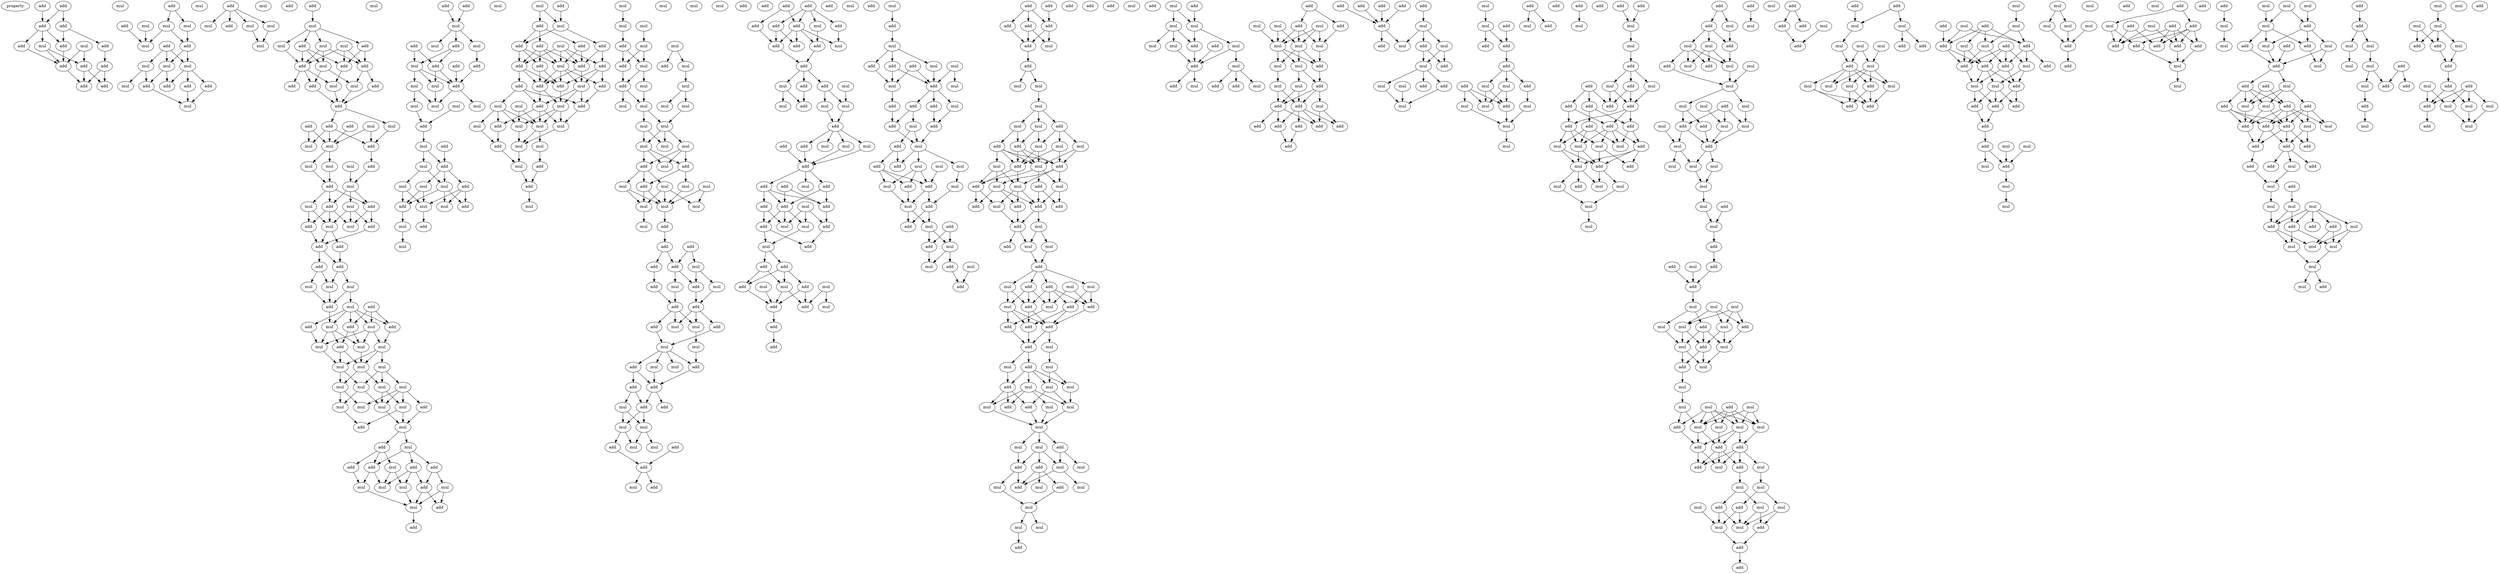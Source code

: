 digraph {
    node [fontcolor=black]
    property [mul=2,lf=2.0]
    0 [ label = add ];
    1 [ label = mul ];
    2 [ label = add ];
    3 [ label = add ];
    4 [ label = add ];
    5 [ label = add ];
    6 [ label = mul ];
    7 [ label = add ];
    8 [ label = add ];
    9 [ label = mul ];
    10 [ label = add ];
    11 [ label = add ];
    12 [ label = add ];
    13 [ label = add ];
    14 [ label = add ];
    15 [ label = add ];
    16 [ label = mul ];
    17 [ label = mul ];
    18 [ label = mul ];
    19 [ label = add ];
    20 [ label = mul ];
    21 [ label = mul ];
    22 [ label = add ];
    23 [ label = add ];
    24 [ label = mul ];
    25 [ label = mul ];
    26 [ label = mul ];
    27 [ label = mul ];
    28 [ label = add ];
    29 [ label = add ];
    30 [ label = add ];
    31 [ label = add ];
    32 [ label = mul ];
    33 [ label = add ];
    34 [ label = mul ];
    35 [ label = add ];
    36 [ label = mul ];
    37 [ label = mul ];
    38 [ label = mul ];
    39 [ label = mul ];
    40 [ label = add ];
    41 [ label = add ];
    42 [ label = mul ];
    43 [ label = add ];
    44 [ label = add ];
    45 [ label = mul ];
    46 [ label = mul ];
    47 [ label = mul ];
    48 [ label = mul ];
    49 [ label = add ];
    50 [ label = add ];
    51 [ label = add ];
    52 [ label = mul ];
    53 [ label = add ];
    54 [ label = mul ];
    55 [ label = add ];
    56 [ label = add ];
    57 [ label = add ];
    58 [ label = mul ];
    59 [ label = add ];
    60 [ label = add ];
    61 [ label = add ];
    62 [ label = mul ];
    63 [ label = mul ];
    64 [ label = mul ];
    65 [ label = add ];
    66 [ label = mul ];
    67 [ label = mul ];
    68 [ label = mul ];
    69 [ label = add ];
    70 [ label = add ];
    71 [ label = mul ];
    72 [ label = mul ];
    73 [ label = add ];
    74 [ label = add ];
    75 [ label = mul ];
    76 [ label = add ];
    77 [ label = add ];
    78 [ label = mul ];
    79 [ label = mul ];
    80 [ label = add ];
    81 [ label = add ];
    82 [ label = add ];
    83 [ label = add ];
    84 [ label = mul ];
    85 [ label = mul ];
    86 [ label = mul ];
    87 [ label = add ];
    88 [ label = mul ];
    89 [ label = add ];
    90 [ label = add ];
    91 [ label = add ];
    92 [ label = mul ];
    93 [ label = add ];
    94 [ label = mul ];
    95 [ label = mul ];
    96 [ label = mul ];
    97 [ label = mul ];
    98 [ label = add ];
    99 [ label = mul ];
    100 [ label = mul ];
    101 [ label = mul ];
    102 [ label = mul ];
    103 [ label = mul ];
    104 [ label = mul ];
    105 [ label = mul ];
    106 [ label = add ];
    107 [ label = mul ];
    108 [ label = mul ];
    109 [ label = mul ];
    110 [ label = mul ];
    111 [ label = mul ];
    112 [ label = add ];
    113 [ label = add ];
    114 [ label = mul ];
    115 [ label = add ];
    116 [ label = mul ];
    117 [ label = add ];
    118 [ label = add ];
    119 [ label = add ];
    120 [ label = mul ];
    121 [ label = add ];
    122 [ label = mul ];
    123 [ label = mul ];
    124 [ label = mul ];
    125 [ label = mul ];
    126 [ label = add ];
    127 [ label = mul ];
    128 [ label = add ];
    129 [ label = add ];
    130 [ label = add ];
    131 [ label = mul ];
    132 [ label = mul ];
    133 [ label = mul ];
    134 [ label = add ];
    135 [ label = mul ];
    136 [ label = add ];
    137 [ label = add ];
    138 [ label = add ];
    139 [ label = mul ];
    140 [ label = add ];
    141 [ label = add ];
    142 [ label = mul ];
    143 [ label = mul ];
    144 [ label = mul ];
    145 [ label = mul ];
    146 [ label = mul ];
    147 [ label = mul ];
    148 [ label = add ];
    149 [ label = mul ];
    150 [ label = add ];
    151 [ label = mul ];
    152 [ label = add ];
    153 [ label = mul ];
    154 [ label = mul ];
    155 [ label = mul ];
    156 [ label = add ];
    157 [ label = add ];
    158 [ label = mul ];
    159 [ label = add ];
    160 [ label = mul ];
    161 [ label = mul ];
    162 [ label = add ];
    163 [ label = mul ];
    164 [ label = mul ];
    165 [ label = add ];
    166 [ label = mul ];
    167 [ label = add ];
    168 [ label = add ];
    169 [ label = mul ];
    170 [ label = add ];
    171 [ label = add ];
    172 [ label = add ];
    173 [ label = add ];
    174 [ label = add ];
    175 [ label = add ];
    176 [ label = mul ];
    177 [ label = add ];
    178 [ label = mul ];
    179 [ label = add ];
    180 [ label = add ];
    181 [ label = add ];
    182 [ label = add ];
    183 [ label = mul ];
    184 [ label = add ];
    185 [ label = add ];
    186 [ label = mul ];
    187 [ label = mul ];
    188 [ label = mul ];
    189 [ label = mul ];
    190 [ label = mul ];
    191 [ label = mul ];
    192 [ label = add ];
    193 [ label = mul ];
    194 [ label = add ];
    195 [ label = mul ];
    196 [ label = add ];
    197 [ label = mul ];
    198 [ label = add ];
    199 [ label = mul ];
    200 [ label = mul ];
    201 [ label = mul ];
    202 [ label = mul ];
    203 [ label = add ];
    204 [ label = mul ];
    205 [ label = mul ];
    206 [ label = add ];
    207 [ label = mul ];
    208 [ label = mul ];
    209 [ label = add ];
    210 [ label = add ];
    211 [ label = mul ];
    212 [ label = mul ];
    213 [ label = mul ];
    214 [ label = mul ];
    215 [ label = mul ];
    216 [ label = mul ];
    217 [ label = mul ];
    218 [ label = mul ];
    219 [ label = mul ];
    220 [ label = mul ];
    221 [ label = mul ];
    222 [ label = add ];
    223 [ label = mul ];
    224 [ label = add ];
    225 [ label = mul ];
    226 [ label = add ];
    227 [ label = mul ];
    228 [ label = mul ];
    229 [ label = mul ];
    230 [ label = mul ];
    231 [ label = mul ];
    232 [ label = mul ];
    233 [ label = mul ];
    234 [ label = add ];
    235 [ label = add ];
    236 [ label = add ];
    237 [ label = mul ];
    238 [ label = add ];
    239 [ label = add ];
    240 [ label = mul ];
    241 [ label = mul ];
    242 [ label = add ];
    243 [ label = add ];
    244 [ label = mul ];
    245 [ label = add ];
    246 [ label = add ];
    247 [ label = add ];
    248 [ label = mul ];
    249 [ label = add ];
    250 [ label = mul ];
    251 [ label = mul ];
    252 [ label = mul ];
    253 [ label = add ];
    254 [ label = mul ];
    255 [ label = mul ];
    256 [ label = add ];
    257 [ label = mul ];
    258 [ label = add ];
    259 [ label = add ];
    260 [ label = add ];
    261 [ label = add ];
    262 [ label = mul ];
    263 [ label = mul ];
    264 [ label = mul ];
    265 [ label = mul ];
    266 [ label = mul ];
    267 [ label = mul ];
    268 [ label = add ];
    269 [ label = add ];
    270 [ label = add ];
    271 [ label = mul ];
    272 [ label = add ];
    273 [ label = add ];
    274 [ label = add ];
    275 [ label = add ];
    276 [ label = add ];
    277 [ label = add ];
    278 [ label = mul ];
    279 [ label = add ];
    280 [ label = add ];
    281 [ label = add ];
    282 [ label = add ];
    283 [ label = mul ];
    284 [ label = add ];
    285 [ label = add ];
    286 [ label = add ];
    287 [ label = add ];
    288 [ label = mul ];
    289 [ label = add ];
    290 [ label = mul ];
    291 [ label = mul ];
    292 [ label = add ];
    293 [ label = mul ];
    294 [ label = mul ];
    295 [ label = add ];
    296 [ label = mul ];
    297 [ label = mul ];
    298 [ label = add ];
    299 [ label = add ];
    300 [ label = mul ];
    301 [ label = add ];
    302 [ label = add ];
    303 [ label = mul ];
    304 [ label = add ];
    305 [ label = add ];
    306 [ label = add ];
    307 [ label = mul ];
    308 [ label = add ];
    309 [ label = add ];
    310 [ label = add ];
    311 [ label = add ];
    312 [ label = mul ];
    313 [ label = mul ];
    314 [ label = add ];
    315 [ label = mul ];
    316 [ label = add ];
    317 [ label = add ];
    318 [ label = add ];
    319 [ label = mul ];
    320 [ label = add ];
    321 [ label = mul ];
    322 [ label = mul ];
    323 [ label = mul ];
    324 [ label = add ];
    325 [ label = add ];
    326 [ label = add ];
    327 [ label = add ];
    328 [ label = mul ];
    329 [ label = add ];
    330 [ label = add ];
    331 [ label = mul ];
    332 [ label = add ];
    333 [ label = mul ];
    334 [ label = mul ];
    335 [ label = add ];
    336 [ label = mul ];
    337 [ label = add ];
    338 [ label = add ];
    339 [ label = mul ];
    340 [ label = add ];
    341 [ label = mul ];
    342 [ label = add ];
    343 [ label = add ];
    344 [ label = mul ];
    345 [ label = add ];
    346 [ label = add ];
    347 [ label = add ];
    348 [ label = mul ];
    349 [ label = mul ];
    350 [ label = add ];
    351 [ label = mul ];
    352 [ label = mul ];
    353 [ label = mul ];
    354 [ label = add ];
    355 [ label = add ];
    356 [ label = add ];
    357 [ label = mul ];
    358 [ label = mul ];
    359 [ label = add ];
    360 [ label = mul ];
    361 [ label = add ];
    362 [ label = add ];
    363 [ label = add ];
    364 [ label = mul ];
    365 [ label = add ];
    366 [ label = mul ];
    367 [ label = mul ];
    368 [ label = mul ];
    369 [ label = add ];
    370 [ label = add ];
    371 [ label = add ];
    372 [ label = add ];
    373 [ label = add ];
    374 [ label = add ];
    375 [ label = add ];
    376 [ label = add ];
    377 [ label = add ];
    378 [ label = mul ];
    379 [ label = add ];
    380 [ label = mul ];
    381 [ label = mul ];
    382 [ label = add ];
    383 [ label = mul ];
    384 [ label = mul ];
    385 [ label = add ];
    386 [ label = mul ];
    387 [ label = mul ];
    388 [ label = add ];
    389 [ label = mul ];
    390 [ label = mul ];
    391 [ label = add ];
    392 [ label = add ];
    393 [ label = mul ];
    394 [ label = add ];
    395 [ label = mul ];
    396 [ label = mul ];
    397 [ label = add ];
    398 [ label = add ];
    399 [ label = mul ];
    400 [ label = mul ];
    401 [ label = add ];
    402 [ label = add ];
    403 [ label = mul ];
    404 [ label = add ];
    405 [ label = add ];
    406 [ label = add ];
    407 [ label = mul ];
    408 [ label = add ];
    409 [ label = mul ];
    410 [ label = add ];
    411 [ label = mul ];
    412 [ label = add ];
    413 [ label = mul ];
    414 [ label = mul ];
    415 [ label = add ];
    416 [ label = add ];
    417 [ label = mul ];
    418 [ label = mul ];
    419 [ label = mul ];
    420 [ label = add ];
    421 [ label = add ];
    422 [ label = add ];
    423 [ label = add ];
    424 [ label = add ];
    425 [ label = add ];
    426 [ label = add ];
    427 [ label = mul ];
    428 [ label = add ];
    429 [ label = mul ];
    430 [ label = mul ];
    431 [ label = add ];
    432 [ label = mul ];
    433 [ label = mul ];
    434 [ label = mul ];
    435 [ label = add ];
    436 [ label = mul ];
    437 [ label = mul ];
    438 [ label = mul ];
    439 [ label = add ];
    440 [ label = mul ];
    441 [ label = mul ];
    442 [ label = add ];
    443 [ label = mul ];
    444 [ label = mul ];
    445 [ label = mul ];
    446 [ label = add ];
    447 [ label = add ];
    448 [ label = add ];
    449 [ label = mul ];
    450 [ label = mul ];
    451 [ label = mul ];
    452 [ label = add ];
    453 [ label = mul ];
    454 [ label = mul ];
    455 [ label = mul ];
    456 [ label = mul ];
    457 [ label = add ];
    458 [ label = add ];
    459 [ label = mul ];
    460 [ label = add ];
    461 [ label = mul ];
    462 [ label = mul ];
    463 [ label = mul ];
    464 [ label = mul ];
    465 [ label = mul ];
    466 [ label = add ];
    467 [ label = add ];
    468 [ label = mul ];
    469 [ label = add ];
    470 [ label = add ];
    471 [ label = add ];
    472 [ label = add ];
    473 [ label = mul ];
    474 [ label = mul ];
    475 [ label = add ];
    476 [ label = mul ];
    477 [ label = add ];
    478 [ label = add ];
    479 [ label = mul ];
    480 [ label = mul ];
    481 [ label = mul ];
    482 [ label = mul ];
    483 [ label = mul ];
    484 [ label = mul ];
    485 [ label = add ];
    486 [ label = mul ];
    487 [ label = mul ];
    488 [ label = mul ];
    489 [ label = add ];
    490 [ label = mul ];
    491 [ label = add ];
    492 [ label = add ];
    493 [ label = add ];
    494 [ label = add ];
    495 [ label = add ];
    496 [ label = add ];
    497 [ label = add ];
    498 [ label = add ];
    499 [ label = add ];
    500 [ label = add ];
    501 [ label = add ];
    502 [ label = add ];
    503 [ label = add ];
    504 [ label = mul ];
    505 [ label = add ];
    506 [ label = add ];
    507 [ label = add ];
    508 [ label = mul ];
    509 [ label = mul ];
    510 [ label = mul ];
    511 [ label = add ];
    512 [ label = add ];
    513 [ label = add ];
    514 [ label = mul ];
    515 [ label = mul ];
    516 [ label = mul ];
    517 [ label = mul ];
    518 [ label = add ];
    519 [ label = mul ];
    520 [ label = mul ];
    521 [ label = add ];
    522 [ label = add ];
    523 [ label = add ];
    524 [ label = add ];
    525 [ label = add ];
    526 [ label = add ];
    527 [ label = add ];
    528 [ label = mul ];
    529 [ label = add ];
    530 [ label = mul ];
    531 [ label = mul ];
    532 [ label = add ];
    533 [ label = mul ];
    534 [ label = mul ];
    535 [ label = mul ];
    536 [ label = mul ];
    537 [ label = add ];
    538 [ label = add ];
    539 [ label = mul ];
    540 [ label = add ];
    541 [ label = add ];
    542 [ label = mul ];
    543 [ label = mul ];
    544 [ label = add ];
    545 [ label = add ];
    546 [ label = mul ];
    547 [ label = mul ];
    548 [ label = add ];
    549 [ label = add ];
    550 [ label = add ];
    551 [ label = add ];
    552 [ label = add ];
    553 [ label = add ];
    554 [ label = add ];
    555 [ label = add ];
    556 [ label = add ];
    557 [ label = mul ];
    558 [ label = add ];
    559 [ label = mul ];
    560 [ label = mul ];
    561 [ label = mul ];
    562 [ label = mul ];
    563 [ label = add ];
    564 [ label = add ];
    565 [ label = mul ];
    566 [ label = mul ];
    567 [ label = add ];
    568 [ label = mul ];
    569 [ label = mul ];
    570 [ label = mul ];
    571 [ label = add ];
    572 [ label = add ];
    573 [ label = mul ];
    574 [ label = mul ];
    575 [ label = add ];
    576 [ label = mul ];
    577 [ label = mul ];
    578 [ label = add ];
    579 [ label = mul ];
    580 [ label = add ];
    581 [ label = mul ];
    582 [ label = mul ];
    583 [ label = mul ];
    584 [ label = mul ];
    585 [ label = add ];
    586 [ label = mul ];
    587 [ label = mul ];
    588 [ label = add ];
    589 [ label = mul ];
    590 [ label = mul ];
    591 [ label = add ];
    592 [ label = mul ];
    593 [ label = add ];
    594 [ label = mul ];
    595 [ label = mul ];
    596 [ label = mul ];
    597 [ label = mul ];
    598 [ label = mul ];
    599 [ label = add ];
    600 [ label = mul ];
    601 [ label = add ];
    602 [ label = add ];
    603 [ label = mul ];
    604 [ label = add ];
    605 [ label = add ];
    606 [ label = mul ];
    607 [ label = mul ];
    608 [ label = mul ];
    609 [ label = add ];
    610 [ label = mul ];
    611 [ label = add ];
    612 [ label = mul ];
    613 [ label = mul ];
    614 [ label = add ];
    615 [ label = mul ];
    616 [ label = mul ];
    617 [ label = mul ];
    618 [ label = add ];
    619 [ label = mul ];
    620 [ label = add ];
    621 [ label = mul ];
    622 [ label = mul ];
    623 [ label = mul ];
    624 [ label = mul ];
    625 [ label = mul ];
    626 [ label = mul ];
    627 [ label = add ];
    628 [ label = mul ];
    629 [ label = add ];
    630 [ label = add ];
    631 [ label = add ];
    632 [ label = mul ];
    633 [ label = mul ];
    634 [ label = add ];
    635 [ label = add ];
    636 [ label = mul ];
    637 [ label = mul ];
    638 [ label = mul ];
    639 [ label = mul ];
    640 [ label = add ];
    641 [ label = add ];
    642 [ label = mul ];
    643 [ label = add ];
    644 [ label = add ];
    645 [ label = mul ];
    646 [ label = mul ];
    647 [ label = mul ];
    648 [ label = mul ];
    649 [ label = add ];
    650 [ label = add ];
    651 [ label = add ];
    652 [ label = mul ];
    653 [ label = add ];
    654 [ label = add ];
    655 [ label = add ];
    656 [ label = add ];
    657 [ label = add ];
    658 [ label = mul ];
    659 [ label = mul ];
    660 [ label = add ];
    661 [ label = mul ];
    662 [ label = add ];
    663 [ label = mul ];
    664 [ label = mul ];
    665 [ label = add ];
    666 [ label = mul ];
    667 [ label = mul ];
    668 [ label = mul ];
    669 [ label = mul ];
    670 [ label = mul ];
    671 [ label = add ];
    672 [ label = add ];
    673 [ label = add ];
    674 [ label = mul ];
    675 [ label = add ];
    676 [ label = mul ];
    677 [ label = mul ];
    678 [ label = add ];
    679 [ label = add ];
    680 [ label = mul ];
    681 [ label = mul ];
    682 [ label = add ];
    683 [ label = add ];
    684 [ label = add ];
    685 [ label = add ];
    686 [ label = add ];
    687 [ label = add ];
    688 [ label = mul ];
    689 [ label = mul ];
    690 [ label = add ];
    691 [ label = mul ];
    692 [ label = add ];
    693 [ label = add ];
    694 [ label = add ];
    695 [ label = add ];
    696 [ label = mul ];
    697 [ label = mul ];
    698 [ label = add ];
    699 [ label = mul ];
    700 [ label = add ];
    701 [ label = mul ];
    702 [ label = mul ];
    703 [ label = mul ];
    704 [ label = mul ];
    705 [ label = mul ];
    706 [ label = mul ];
    707 [ label = mul ];
    708 [ label = add ];
    709 [ label = add ];
    710 [ label = add ];
    711 [ label = mul ];
    712 [ label = add ];
    713 [ label = mul ];
    714 [ label = add ];
    715 [ label = add ];
    716 [ label = add ];
    717 [ label = mul ];
    718 [ label = add ];
    719 [ label = add ];
    720 [ label = add ];
    721 [ label = add ];
    722 [ label = add ];
    723 [ label = mul ];
    724 [ label = add ];
    725 [ label = mul ];
    726 [ label = add ];
    727 [ label = mul ];
    728 [ label = mul ];
    729 [ label = mul ];
    730 [ label = mul ];
    731 [ label = mul ];
    732 [ label = mul ];
    733 [ label = add ];
    734 [ label = add ];
    735 [ label = add ];
    736 [ label = mul ];
    737 [ label = add ];
    738 [ label = mul ];
    739 [ label = add ];
    740 [ label = mul ];
    741 [ label = add ];
    742 [ label = add ];
    743 [ label = mul ];
    744 [ label = add ];
    745 [ label = add ];
    746 [ label = mul ];
    747 [ label = mul ];
    748 [ label = add ];
    749 [ label = add ];
    750 [ label = add ];
    751 [ label = add ];
    752 [ label = mul ];
    753 [ label = mul ];
    754 [ label = add ];
    755 [ label = add ];
    756 [ label = add ];
    757 [ label = add ];
    758 [ label = mul ];
    759 [ label = add ];
    760 [ label = add ];
    761 [ label = add ];
    762 [ label = mul ];
    763 [ label = mul ];
    764 [ label = mul ];
    765 [ label = mul ];
    766 [ label = mul ];
    767 [ label = add ];
    768 [ label = add ];
    769 [ label = add ];
    770 [ label = add ];
    771 [ label = mul ];
    772 [ label = mul ];
    773 [ label = add ];
    774 [ label = mul ];
    775 [ label = mul ];
    776 [ label = add ];
    777 [ label = mul ];
    778 [ label = mul ];
    779 [ label = mul ];
    780 [ label = add ];
    781 [ label = add ];
    782 [ label = mul ];
    783 [ label = mul ];
    784 [ label = add ];
    785 [ label = mul ];
    786 [ label = add ];
    787 [ label = add ];
    788 [ label = mul ];
    789 [ label = mul ];
    790 [ label = mul ];
    791 [ label = mul ];
    792 [ label = mul ];
    793 [ label = mul ];
    794 [ label = add ];
    795 [ label = add ];
    796 [ label = add ];
    797 [ label = add ];
    798 [ label = add ];
    799 [ label = add ];
    800 [ label = mul ];
    801 [ label = mul ];
    802 [ label = add ];
    803 [ label = mul ];
    804 [ label = mul ];
    805 [ label = add ];
    806 [ label = mul ];
    0 -> 3 [ name = 0 ];
    0 -> 4 [ name = 1 ];
    2 -> 3 [ name = 2 ];
    3 -> 5 [ name = 3 ];
    3 -> 8 [ name = 4 ];
    3 -> 9 [ name = 5 ];
    4 -> 7 [ name = 6 ];
    4 -> 8 [ name = 7 ];
    5 -> 12 [ name = 8 ];
    6 -> 10 [ name = 9 ];
    6 -> 12 [ name = 10 ];
    7 -> 11 [ name = 11 ];
    8 -> 12 [ name = 12 ];
    9 -> 10 [ name = 13 ];
    9 -> 12 [ name = 14 ];
    10 -> 13 [ name = 15 ];
    10 -> 14 [ name = 16 ];
    11 -> 13 [ name = 17 ];
    11 -> 14 [ name = 18 ];
    12 -> 14 [ name = 19 ];
    15 -> 16 [ name = 20 ];
    15 -> 17 [ name = 21 ];
    16 -> 21 [ name = 22 ];
    16 -> 22 [ name = 23 ];
    17 -> 22 [ name = 24 ];
    19 -> 21 [ name = 25 ];
    20 -> 21 [ name = 26 ];
    22 -> 24 [ name = 27 ];
    22 -> 25 [ name = 28 ];
    23 -> 24 [ name = 29 ];
    23 -> 25 [ name = 30 ];
    23 -> 26 [ name = 31 ];
    24 -> 29 [ name = 32 ];
    24 -> 31 [ name = 33 ];
    25 -> 28 [ name = 34 ];
    25 -> 29 [ name = 35 ];
    25 -> 30 [ name = 36 ];
    26 -> 27 [ name = 37 ];
    26 -> 31 [ name = 38 ];
    28 -> 32 [ name = 39 ];
    30 -> 32 [ name = 40 ];
    31 -> 32 [ name = 41 ];
    33 -> 34 [ name = 42 ];
    33 -> 35 [ name = 43 ];
    33 -> 36 [ name = 44 ];
    33 -> 37 [ name = 45 ];
    36 -> 38 [ name = 46 ];
    37 -> 38 [ name = 47 ];
    41 -> 42 [ name = 48 ];
    42 -> 43 [ name = 49 ];
    42 -> 44 [ name = 50 ];
    42 -> 45 [ name = 51 ];
    42 -> 46 [ name = 52 ];
    43 -> 49 [ name = 53 ];
    43 -> 50 [ name = 54 ];
    44 -> 48 [ name = 55 ];
    44 -> 49 [ name = 56 ];
    44 -> 51 [ name = 57 ];
    45 -> 51 [ name = 58 ];
    46 -> 48 [ name = 59 ];
    46 -> 50 [ name = 60 ];
    46 -> 51 [ name = 61 ];
    47 -> 49 [ name = 62 ];
    47 -> 50 [ name = 63 ];
    47 -> 51 [ name = 64 ];
    48 -> 52 [ name = 65 ];
    48 -> 55 [ name = 66 ];
    49 -> 54 [ name = 67 ];
    50 -> 52 [ name = 68 ];
    50 -> 56 [ name = 69 ];
    51 -> 53 [ name = 70 ];
    51 -> 54 [ name = 71 ];
    51 -> 55 [ name = 72 ];
    52 -> 57 [ name = 73 ];
    54 -> 57 [ name = 74 ];
    55 -> 57 [ name = 75 ];
    56 -> 57 [ name = 76 ];
    57 -> 58 [ name = 77 ];
    57 -> 61 [ name = 78 ];
    58 -> 65 [ name = 79 ];
    59 -> 63 [ name = 80 ];
    59 -> 64 [ name = 81 ];
    60 -> 64 [ name = 82 ];
    61 -> 63 [ name = 83 ];
    61 -> 64 [ name = 84 ];
    61 -> 65 [ name = 85 ];
    62 -> 64 [ name = 86 ];
    62 -> 65 [ name = 87 ];
    64 -> 66 [ name = 88 ];
    64 -> 68 [ name = 89 ];
    65 -> 69 [ name = 90 ];
    66 -> 70 [ name = 91 ];
    67 -> 71 [ name = 92 ];
    68 -> 70 [ name = 93 ];
    69 -> 71 [ name = 94 ];
    70 -> 72 [ name = 95 ];
    70 -> 73 [ name = 96 ];
    70 -> 74 [ name = 97 ];
    71 -> 73 [ name = 98 ];
    71 -> 74 [ name = 99 ];
    71 -> 75 [ name = 100 ];
    72 -> 77 [ name = 101 ];
    72 -> 79 [ name = 102 ];
    73 -> 76 [ name = 103 ];
    73 -> 78 [ name = 104 ];
    74 -> 77 [ name = 105 ];
    74 -> 78 [ name = 106 ];
    74 -> 79 [ name = 107 ];
    75 -> 76 [ name = 108 ];
    75 -> 78 [ name = 109 ];
    75 -> 79 [ name = 110 ];
    76 -> 80 [ name = 111 ];
    77 -> 80 [ name = 112 ];
    79 -> 80 [ name = 113 ];
    79 -> 81 [ name = 114 ];
    80 -> 82 [ name = 115 ];
    80 -> 83 [ name = 116 ];
    81 -> 82 [ name = 117 ];
    82 -> 85 [ name = 118 ];
    82 -> 86 [ name = 119 ];
    83 -> 84 [ name = 120 ];
    83 -> 85 [ name = 121 ];
    84 -> 89 [ name = 122 ];
    85 -> 89 [ name = 123 ];
    86 -> 88 [ name = 124 ];
    86 -> 89 [ name = 125 ];
    87 -> 90 [ name = 126 ];
    87 -> 91 [ name = 127 ];
    87 -> 94 [ name = 128 ];
    88 -> 90 [ name = 129 ];
    88 -> 91 [ name = 130 ];
    88 -> 92 [ name = 131 ];
    88 -> 93 [ name = 132 ];
    88 -> 94 [ name = 133 ];
    89 -> 92 [ name = 134 ];
    90 -> 97 [ name = 135 ];
    90 -> 98 [ name = 136 ];
    91 -> 96 [ name = 137 ];
    92 -> 95 [ name = 138 ];
    92 -> 97 [ name = 139 ];
    92 -> 98 [ name = 140 ];
    93 -> 95 [ name = 141 ];
    94 -> 95 [ name = 142 ];
    94 -> 96 [ name = 143 ];
    94 -> 97 [ name = 144 ];
    95 -> 100 [ name = 145 ];
    96 -> 99 [ name = 146 ];
    96 -> 100 [ name = 147 ];
    96 -> 101 [ name = 148 ];
    97 -> 99 [ name = 149 ];
    98 -> 99 [ name = 150 ];
    98 -> 100 [ name = 151 ];
    99 -> 103 [ name = 152 ];
    99 -> 105 [ name = 153 ];
    100 -> 104 [ name = 154 ];
    100 -> 105 [ name = 155 ];
    101 -> 102 [ name = 156 ];
    101 -> 103 [ name = 157 ];
    101 -> 104 [ name = 158 ];
    102 -> 106 [ name = 159 ];
    102 -> 107 [ name = 160 ];
    102 -> 109 [ name = 161 ];
    102 -> 110 [ name = 162 ];
    103 -> 109 [ name = 163 ];
    103 -> 110 [ name = 164 ];
    104 -> 108 [ name = 165 ];
    104 -> 110 [ name = 166 ];
    105 -> 107 [ name = 167 ];
    105 -> 108 [ name = 168 ];
    106 -> 111 [ name = 169 ];
    108 -> 112 [ name = 170 ];
    109 -> 111 [ name = 171 ];
    109 -> 112 [ name = 172 ];
    110 -> 111 [ name = 173 ];
    111 -> 113 [ name = 174 ];
    111 -> 114 [ name = 175 ];
    113 -> 116 [ name = 176 ];
    113 -> 118 [ name = 177 ];
    113 -> 119 [ name = 178 ];
    114 -> 115 [ name = 179 ];
    114 -> 117 [ name = 180 ];
    114 -> 119 [ name = 181 ];
    115 -> 121 [ name = 182 ];
    115 -> 123 [ name = 183 ];
    115 -> 124 [ name = 184 ];
    116 -> 123 [ name = 185 ];
    116 -> 124 [ name = 186 ];
    117 -> 121 [ name = 187 ];
    117 -> 122 [ name = 188 ];
    118 -> 120 [ name = 189 ];
    119 -> 120 [ name = 190 ];
    119 -> 124 [ name = 191 ];
    120 -> 125 [ name = 192 ];
    121 -> 125 [ name = 193 ];
    121 -> 126 [ name = 194 ];
    122 -> 125 [ name = 195 ];
    122 -> 126 [ name = 196 ];
    123 -> 125 [ name = 197 ];
    125 -> 129 [ name = 198 ];
    128 -> 131 [ name = 199 ];
    130 -> 131 [ name = 200 ];
    131 -> 133 [ name = 201 ];
    131 -> 135 [ name = 202 ];
    131 -> 136 [ name = 203 ];
    134 -> 137 [ name = 204 ];
    134 -> 139 [ name = 205 ];
    135 -> 140 [ name = 206 ];
    136 -> 137 [ name = 207 ];
    136 -> 139 [ name = 208 ];
    137 -> 141 [ name = 209 ];
    137 -> 143 [ name = 210 ];
    138 -> 141 [ name = 211 ];
    139 -> 141 [ name = 212 ];
    139 -> 142 [ name = 213 ];
    139 -> 143 [ name = 214 ];
    140 -> 141 [ name = 215 ];
    141 -> 144 [ name = 216 ];
    141 -> 145 [ name = 217 ];
    142 -> 145 [ name = 218 ];
    142 -> 147 [ name = 219 ];
    143 -> 145 [ name = 220 ];
    146 -> 148 [ name = 221 ];
    147 -> 148 [ name = 222 ];
    148 -> 149 [ name = 223 ];
    149 -> 151 [ name = 224 ];
    149 -> 152 [ name = 225 ];
    150 -> 152 [ name = 226 ];
    151 -> 154 [ name = 227 ];
    151 -> 155 [ name = 228 ];
    152 -> 153 [ name = 229 ];
    152 -> 154 [ name = 230 ];
    152 -> 156 [ name = 231 ];
    153 -> 159 [ name = 232 ];
    153 -> 160 [ name = 233 ];
    154 -> 157 [ name = 234 ];
    154 -> 158 [ name = 235 ];
    154 -> 159 [ name = 236 ];
    155 -> 159 [ name = 237 ];
    155 -> 160 [ name = 238 ];
    156 -> 157 [ name = 239 ];
    156 -> 158 [ name = 240 ];
    156 -> 160 [ name = 241 ];
    159 -> 161 [ name = 242 ];
    160 -> 162 [ name = 243 ];
    161 -> 163 [ name = 244 ];
    164 -> 166 [ name = 245 ];
    164 -> 167 [ name = 246 ];
    165 -> 166 [ name = 247 ];
    166 -> 171 [ name = 248 ];
    166 -> 172 [ name = 249 ];
    167 -> 168 [ name = 250 ];
    167 -> 170 [ name = 251 ];
    167 -> 171 [ name = 252 ];
    168 -> 173 [ name = 253 ];
    168 -> 175 [ name = 254 ];
    168 -> 176 [ name = 255 ];
    168 -> 177 [ name = 256 ];
    169 -> 173 [ name = 257 ];
    169 -> 174 [ name = 258 ];
    169 -> 176 [ name = 259 ];
    169 -> 177 [ name = 260 ];
    170 -> 173 [ name = 261 ];
    170 -> 176 [ name = 262 ];
    171 -> 175 [ name = 263 ];
    171 -> 176 [ name = 264 ];
    171 -> 177 [ name = 265 ];
    172 -> 173 [ name = 266 ];
    172 -> 174 [ name = 267 ];
    173 -> 178 [ name = 268 ];
    173 -> 182 [ name = 269 ];
    174 -> 178 [ name = 270 ];
    174 -> 180 [ name = 271 ];
    174 -> 181 [ name = 272 ];
    175 -> 181 [ name = 273 ];
    175 -> 182 [ name = 274 ];
    176 -> 178 [ name = 275 ];
    176 -> 180 [ name = 276 ];
    176 -> 181 [ name = 277 ];
    176 -> 182 [ name = 278 ];
    177 -> 179 [ name = 279 ];
    177 -> 181 [ name = 280 ];
    177 -> 182 [ name = 281 ];
    178 -> 184 [ name = 282 ];
    178 -> 185 [ name = 283 ];
    178 -> 186 [ name = 284 ];
    179 -> 184 [ name = 285 ];
    179 -> 185 [ name = 286 ];
    179 -> 187 [ name = 287 ];
    180 -> 185 [ name = 288 ];
    181 -> 186 [ name = 289 ];
    182 -> 184 [ name = 290 ];
    182 -> 186 [ name = 291 ];
    183 -> 190 [ name = 292 ];
    183 -> 191 [ name = 293 ];
    184 -> 189 [ name = 294 ];
    184 -> 190 [ name = 295 ];
    184 -> 192 [ name = 296 ];
    185 -> 189 [ name = 297 ];
    186 -> 189 [ name = 298 ];
    186 -> 190 [ name = 299 ];
    186 -> 191 [ name = 300 ];
    187 -> 188 [ name = 301 ];
    187 -> 190 [ name = 302 ];
    187 -> 191 [ name = 303 ];
    187 -> 192 [ name = 304 ];
    188 -> 194 [ name = 305 ];
    189 -> 193 [ name = 306 ];
    190 -> 193 [ name = 307 ];
    190 -> 195 [ name = 308 ];
    191 -> 193 [ name = 309 ];
    192 -> 194 [ name = 310 ];
    193 -> 197 [ name = 311 ];
    194 -> 197 [ name = 312 ];
    195 -> 196 [ name = 313 ];
    196 -> 198 [ name = 314 ];
    197 -> 198 [ name = 315 ];
    198 -> 200 [ name = 316 ];
    199 -> 201 [ name = 317 ];
    201 -> 203 [ name = 318 ];
    202 -> 205 [ name = 319 ];
    203 -> 208 [ name = 320 ];
    203 -> 209 [ name = 321 ];
    204 -> 206 [ name = 322 ];
    204 -> 207 [ name = 323 ];
    205 -> 208 [ name = 324 ];
    205 -> 209 [ name = 325 ];
    207 -> 211 [ name = 326 ];
    208 -> 210 [ name = 327 ];
    208 -> 212 [ name = 328 ];
    209 -> 210 [ name = 329 ];
    210 -> 213 [ name = 330 ];
    210 -> 215 [ name = 331 ];
    211 -> 214 [ name = 332 ];
    211 -> 216 [ name = 333 ];
    212 -> 213 [ name = 334 ];
    213 -> 217 [ name = 335 ];
    213 -> 218 [ name = 336 ];
    216 -> 218 [ name = 337 ];
    217 -> 220 [ name = 338 ];
    217 -> 221 [ name = 339 ];
    218 -> 219 [ name = 340 ];
    218 -> 220 [ name = 341 ];
    218 -> 221 [ name = 342 ];
    219 -> 222 [ name = 343 ];
    219 -> 223 [ name = 344 ];
    219 -> 224 [ name = 345 ];
    220 -> 222 [ name = 346 ];
    220 -> 223 [ name = 347 ];
    220 -> 224 [ name = 348 ];
    222 -> 225 [ name = 349 ];
    222 -> 226 [ name = 350 ];
    222 -> 228 [ name = 351 ];
    224 -> 226 [ name = 352 ];
    224 -> 229 [ name = 353 ];
    225 -> 230 [ name = 354 ];
    225 -> 231 [ name = 355 ];
    225 -> 232 [ name = 356 ];
    226 -> 230 [ name = 357 ];
    226 -> 231 [ name = 358 ];
    227 -> 231 [ name = 359 ];
    227 -> 232 [ name = 360 ];
    228 -> 230 [ name = 361 ];
    228 -> 231 [ name = 362 ];
    229 -> 231 [ name = 363 ];
    230 -> 233 [ name = 364 ];
    231 -> 234 [ name = 365 ];
    234 -> 236 [ name = 366 ];
    235 -> 237 [ name = 367 ];
    235 -> 238 [ name = 368 ];
    236 -> 238 [ name = 369 ];
    236 -> 239 [ name = 370 ];
    237 -> 241 [ name = 371 ];
    237 -> 242 [ name = 372 ];
    238 -> 242 [ name = 373 ];
    238 -> 244 [ name = 374 ];
    239 -> 243 [ name = 375 ];
    241 -> 245 [ name = 376 ];
    242 -> 245 [ name = 377 ];
    243 -> 246 [ name = 378 ];
    244 -> 246 [ name = 379 ];
    245 -> 247 [ name = 380 ];
    245 -> 248 [ name = 381 ];
    245 -> 250 [ name = 382 ];
    246 -> 248 [ name = 383 ];
    246 -> 249 [ name = 384 ];
    246 -> 250 [ name = 385 ];
    247 -> 251 [ name = 386 ];
    248 -> 252 [ name = 387 ];
    249 -> 251 [ name = 388 ];
    251 -> 253 [ name = 389 ];
    251 -> 255 [ name = 390 ];
    251 -> 256 [ name = 391 ];
    251 -> 257 [ name = 392 ];
    252 -> 256 [ name = 393 ];
    253 -> 258 [ name = 394 ];
    253 -> 259 [ name = 395 ];
    256 -> 259 [ name = 396 ];
    257 -> 259 [ name = 397 ];
    258 -> 260 [ name = 398 ];
    258 -> 262 [ name = 399 ];
    259 -> 260 [ name = 400 ];
    259 -> 261 [ name = 401 ];
    260 -> 263 [ name = 402 ];
    260 -> 264 [ name = 403 ];
    262 -> 263 [ name = 404 ];
    262 -> 264 [ name = 405 ];
    263 -> 266 [ name = 406 ];
    263 -> 268 [ name = 407 ];
    264 -> 266 [ name = 408 ];
    264 -> 267 [ name = 409 ];
    268 -> 270 [ name = 410 ];
    269 -> 270 [ name = 411 ];
    270 -> 271 [ name = 412 ];
    270 -> 273 [ name = 413 ];
    275 -> 277 [ name = 414 ];
    275 -> 281 [ name = 415 ];
    276 -> 278 [ name = 416 ];
    276 -> 279 [ name = 417 ];
    276 -> 280 [ name = 418 ];
    276 -> 281 [ name = 419 ];
    277 -> 285 [ name = 420 ];
    278 -> 284 [ name = 421 ];
    279 -> 283 [ name = 422 ];
    280 -> 282 [ name = 423 ];
    280 -> 285 [ name = 424 ];
    281 -> 282 [ name = 425 ];
    281 -> 283 [ name = 426 ];
    281 -> 284 [ name = 427 ];
    281 -> 285 [ name = 428 ];
    284 -> 286 [ name = 429 ];
    285 -> 286 [ name = 430 ];
    286 -> 287 [ name = 431 ];
    286 -> 289 [ name = 432 ];
    286 -> 290 [ name = 433 ];
    287 -> 291 [ name = 434 ];
    287 -> 294 [ name = 435 ];
    288 -> 294 [ name = 436 ];
    289 -> 292 [ name = 437 ];
    290 -> 292 [ name = 438 ];
    290 -> 293 [ name = 439 ];
    291 -> 295 [ name = 440 ];
    294 -> 295 [ name = 441 ];
    295 -> 296 [ name = 442 ];
    295 -> 297 [ name = 443 ];
    295 -> 298 [ name = 444 ];
    295 -> 300 [ name = 445 ];
    296 -> 301 [ name = 446 ];
    298 -> 301 [ name = 447 ];
    299 -> 301 [ name = 448 ];
    300 -> 301 [ name = 449 ];
    301 -> 303 [ name = 450 ];
    301 -> 304 [ name = 451 ];
    301 -> 305 [ name = 452 ];
    302 -> 306 [ name = 453 ];
    302 -> 309 [ name = 454 ];
    304 -> 306 [ name = 455 ];
    304 -> 309 [ name = 456 ];
    305 -> 306 [ name = 457 ];
    305 -> 308 [ name = 458 ];
    305 -> 309 [ name = 459 ];
    306 -> 311 [ name = 460 ];
    306 -> 312 [ name = 461 ];
    306 -> 313 [ name = 462 ];
    307 -> 310 [ name = 463 ];
    307 -> 312 [ name = 464 ];
    307 -> 313 [ name = 465 ];
    308 -> 311 [ name = 466 ];
    308 -> 313 [ name = 467 ];
    309 -> 310 [ name = 468 ];
    310 -> 314 [ name = 469 ];
    311 -> 314 [ name = 470 ];
    311 -> 315 [ name = 471 ];
    312 -> 315 [ name = 472 ];
    315 -> 316 [ name = 473 ];
    315 -> 317 [ name = 474 ];
    316 -> 318 [ name = 475 ];
    316 -> 319 [ name = 476 ];
    317 -> 318 [ name = 477 ];
    317 -> 319 [ name = 478 ];
    317 -> 320 [ name = 479 ];
    318 -> 325 [ name = 480 ];
    319 -> 325 [ name = 481 ];
    319 -> 326 [ name = 482 ];
    320 -> 325 [ name = 483 ];
    320 -> 326 [ name = 484 ];
    321 -> 323 [ name = 485 ];
    321 -> 326 [ name = 486 ];
    322 -> 325 [ name = 487 ];
    325 -> 327 [ name = 488 ];
    327 -> 329 [ name = 489 ];
    331 -> 332 [ name = 490 ];
    332 -> 333 [ name = 491 ];
    333 -> 334 [ name = 492 ];
    333 -> 335 [ name = 493 ];
    333 -> 337 [ name = 494 ];
    334 -> 340 [ name = 495 ];
    335 -> 339 [ name = 496 ];
    336 -> 340 [ name = 497 ];
    336 -> 341 [ name = 498 ];
    337 -> 339 [ name = 499 ];
    337 -> 340 [ name = 500 ];
    338 -> 339 [ name = 501 ];
    338 -> 340 [ name = 502 ];
    339 -> 345 [ name = 503 ];
    340 -> 342 [ name = 504 ];
    340 -> 343 [ name = 505 ];
    340 -> 344 [ name = 506 ];
    342 -> 346 [ name = 507 ];
    342 -> 348 [ name = 508 ];
    343 -> 347 [ name = 509 ];
    344 -> 347 [ name = 510 ];
    345 -> 346 [ name = 511 ];
    346 -> 349 [ name = 512 ];
    347 -> 349 [ name = 513 ];
    348 -> 349 [ name = 514 ];
    348 -> 350 [ name = 515 ];
    349 -> 351 [ name = 516 ];
    349 -> 352 [ name = 517 ];
    349 -> 354 [ name = 518 ];
    350 -> 354 [ name = 519 ];
    350 -> 355 [ name = 520 ];
    351 -> 357 [ name = 521 ];
    352 -> 356 [ name = 522 ];
    352 -> 358 [ name = 523 ];
    352 -> 359 [ name = 524 ];
    353 -> 359 [ name = 525 ];
    355 -> 356 [ name = 526 ];
    355 -> 358 [ name = 527 ];
    355 -> 359 [ name = 528 ];
    356 -> 360 [ name = 529 ];
    357 -> 361 [ name = 530 ];
    358 -> 360 [ name = 531 ];
    359 -> 360 [ name = 532 ];
    359 -> 361 [ name = 533 ];
    360 -> 363 [ name = 534 ];
    360 -> 364 [ name = 535 ];
    361 -> 363 [ name = 536 ];
    361 -> 364 [ name = 537 ];
    362 -> 365 [ name = 538 ];
    362 -> 366 [ name = 539 ];
    364 -> 365 [ name = 540 ];
    364 -> 366 [ name = 541 ];
    365 -> 368 [ name = 542 ];
    366 -> 368 [ name = 543 ];
    366 -> 369 [ name = 544 ];
    367 -> 370 [ name = 545 ];
    369 -> 370 [ name = 546 ];
    371 -> 374 [ name = 547 ];
    371 -> 375 [ name = 548 ];
    371 -> 376 [ name = 549 ];
    373 -> 376 [ name = 550 ];
    374 -> 377 [ name = 551 ];
    374 -> 378 [ name = 552 ];
    375 -> 377 [ name = 553 ];
    376 -> 377 [ name = 554 ];
    376 -> 378 [ name = 555 ];
    377 -> 379 [ name = 556 ];
    379 -> 380 [ name = 557 ];
    379 -> 381 [ name = 558 ];
    381 -> 383 [ name = 559 ];
    383 -> 384 [ name = 560 ];
    383 -> 385 [ name = 561 ];
    383 -> 386 [ name = 562 ];
    384 -> 388 [ name = 563 ];
    384 -> 391 [ name = 564 ];
    385 -> 387 [ name = 565 ];
    385 -> 389 [ name = 566 ];
    385 -> 390 [ name = 567 ];
    386 -> 387 [ name = 568 ];
    386 -> 388 [ name = 569 ];
    387 -> 394 [ name = 570 ];
    387 -> 395 [ name = 571 ];
    388 -> 392 [ name = 572 ];
    388 -> 394 [ name = 573 ];
    388 -> 395 [ name = 574 ];
    389 -> 392 [ name = 575 ];
    389 -> 395 [ name = 576 ];
    390 -> 392 [ name = 577 ];
    390 -> 394 [ name = 578 ];
    391 -> 392 [ name = 579 ];
    391 -> 393 [ name = 580 ];
    391 -> 394 [ name = 581 ];
    391 -> 395 [ name = 582 ];
    392 -> 396 [ name = 583 ];
    392 -> 399 [ name = 584 ];
    392 -> 400 [ name = 585 ];
    393 -> 396 [ name = 586 ];
    393 -> 398 [ name = 587 ];
    393 -> 400 [ name = 588 ];
    394 -> 396 [ name = 589 ];
    394 -> 398 [ name = 590 ];
    395 -> 397 [ name = 591 ];
    395 -> 398 [ name = 592 ];
    395 -> 399 [ name = 593 ];
    396 -> 401 [ name = 594 ];
    396 -> 402 [ name = 595 ];
    396 -> 403 [ name = 596 ];
    397 -> 401 [ name = 597 ];
    397 -> 404 [ name = 598 ];
    398 -> 403 [ name = 599 ];
    398 -> 405 [ name = 600 ];
    399 -> 401 [ name = 601 ];
    399 -> 404 [ name = 602 ];
    400 -> 401 [ name = 603 ];
    400 -> 402 [ name = 604 ];
    400 -> 405 [ name = 605 ];
    401 -> 406 [ name = 606 ];
    401 -> 407 [ name = 607 ];
    402 -> 406 [ name = 608 ];
    403 -> 406 [ name = 609 ];
    406 -> 408 [ name = 610 ];
    406 -> 411 [ name = 611 ];
    407 -> 409 [ name = 612 ];
    407 -> 411 [ name = 613 ];
    409 -> 412 [ name = 614 ];
    411 -> 412 [ name = 615 ];
    412 -> 414 [ name = 616 ];
    412 -> 415 [ name = 617 ];
    412 -> 416 [ name = 618 ];
    412 -> 417 [ name = 619 ];
    413 -> 418 [ name = 620 ];
    413 -> 420 [ name = 621 ];
    414 -> 420 [ name = 622 ];
    414 -> 422 [ name = 623 ];
    415 -> 418 [ name = 624 ];
    415 -> 420 [ name = 625 ];
    415 -> 421 [ name = 626 ];
    415 -> 422 [ name = 627 ];
    416 -> 418 [ name = 628 ];
    416 -> 419 [ name = 629 ];
    416 -> 421 [ name = 630 ];
    417 -> 419 [ name = 631 ];
    417 -> 421 [ name = 632 ];
    418 -> 424 [ name = 633 ];
    419 -> 423 [ name = 634 ];
    419 -> 424 [ name = 635 ];
    419 -> 425 [ name = 636 ];
    420 -> 423 [ name = 637 ];
    421 -> 423 [ name = 638 ];
    421 -> 425 [ name = 639 ];
    422 -> 423 [ name = 640 ];
    422 -> 425 [ name = 641 ];
    423 -> 426 [ name = 642 ];
    423 -> 427 [ name = 643 ];
    424 -> 426 [ name = 644 ];
    425 -> 426 [ name = 645 ];
    426 -> 428 [ name = 646 ];
    426 -> 430 [ name = 647 ];
    427 -> 429 [ name = 648 ];
    428 -> 431 [ name = 649 ];
    428 -> 432 [ name = 650 ];
    428 -> 433 [ name = 651 ];
    428 -> 434 [ name = 652 ];
    429 -> 433 [ name = 653 ];
    429 -> 434 [ name = 654 ];
    430 -> 431 [ name = 655 ];
    431 -> 435 [ name = 656 ];
    431 -> 437 [ name = 657 ];
    431 -> 439 [ name = 658 ];
    432 -> 435 [ name = 659 ];
    432 -> 436 [ name = 660 ];
    432 -> 437 [ name = 661 ];
    432 -> 438 [ name = 662 ];
    433 -> 436 [ name = 663 ];
    434 -> 436 [ name = 664 ];
    434 -> 439 [ name = 665 ];
    436 -> 440 [ name = 666 ];
    437 -> 440 [ name = 667 ];
    438 -> 440 [ name = 668 ];
    439 -> 440 [ name = 669 ];
    440 -> 441 [ name = 670 ];
    440 -> 442 [ name = 671 ];
    440 -> 443 [ name = 672 ];
    441 -> 445 [ name = 673 ];
    441 -> 446 [ name = 674 ];
    441 -> 447 [ name = 675 ];
    442 -> 444 [ name = 676 ];
    442 -> 445 [ name = 677 ];
    443 -> 446 [ name = 678 ];
    445 -> 448 [ name = 679 ];
    445 -> 451 [ name = 680 ];
    446 -> 448 [ name = 681 ];
    446 -> 449 [ name = 682 ];
    447 -> 448 [ name = 683 ];
    447 -> 450 [ name = 684 ];
    447 -> 452 [ name = 685 ];
    449 -> 453 [ name = 686 ];
    452 -> 453 [ name = 687 ];
    453 -> 454 [ name = 688 ];
    453 -> 455 [ name = 689 ];
    454 -> 458 [ name = 690 ];
    459 -> 461 [ name = 691 ];
    459 -> 462 [ name = 692 ];
    460 -> 462 [ name = 693 ];
    461 -> 463 [ name = 694 ];
    461 -> 464 [ name = 695 ];
    461 -> 466 [ name = 696 ];
    462 -> 465 [ name = 697 ];
    462 -> 466 [ name = 698 ];
    464 -> 469 [ name = 699 ];
    465 -> 468 [ name = 700 ];
    465 -> 469 [ name = 701 ];
    466 -> 469 [ name = 702 ];
    467 -> 469 [ name = 703 ];
    468 -> 470 [ name = 704 ];
    468 -> 471 [ name = 705 ];
    468 -> 473 [ name = 706 ];
    469 -> 472 [ name = 707 ];
    469 -> 474 [ name = 708 ];
    475 -> 477 [ name = 709 ];
    475 -> 478 [ name = 710 ];
    476 -> 482 [ name = 711 ];
    477 -> 481 [ name = 712 ];
    477 -> 482 [ name = 713 ];
    477 -> 483 [ name = 714 ];
    478 -> 483 [ name = 715 ];
    479 -> 481 [ name = 716 ];
    479 -> 482 [ name = 717 ];
    479 -> 483 [ name = 718 ];
    480 -> 481 [ name = 719 ];
    480 -> 482 [ name = 720 ];
    481 -> 484 [ name = 721 ];
    481 -> 485 [ name = 722 ];
    481 -> 486 [ name = 723 ];
    482 -> 484 [ name = 724 ];
    482 -> 485 [ name = 725 ];
    482 -> 486 [ name = 726 ];
    483 -> 485 [ name = 727 ];
    484 -> 487 [ name = 728 ];
    485 -> 489 [ name = 729 ];
    486 -> 488 [ name = 730 ];
    486 -> 489 [ name = 731 ];
    487 -> 491 [ name = 732 ];
    487 -> 492 [ name = 733 ];
    488 -> 491 [ name = 734 ];
    488 -> 492 [ name = 735 ];
    489 -> 490 [ name = 736 ];
    489 -> 491 [ name = 737 ];
    489 -> 492 [ name = 738 ];
    490 -> 494 [ name = 739 ];
    490 -> 496 [ name = 740 ];
    491 -> 493 [ name = 741 ];
    491 -> 494 [ name = 742 ];
    491 -> 495 [ name = 743 ];
    492 -> 493 [ name = 744 ];
    492 -> 494 [ name = 745 ];
    492 -> 496 [ name = 746 ];
    492 -> 497 [ name = 747 ];
    493 -> 498 [ name = 748 ];
    497 -> 498 [ name = 749 ];
    499 -> 505 [ name = 750 ];
    500 -> 505 [ name = 751 ];
    501 -> 505 [ name = 752 ];
    502 -> 505 [ name = 753 ];
    503 -> 504 [ name = 754 ];
    504 -> 507 [ name = 755 ];
    504 -> 508 [ name = 756 ];
    504 -> 509 [ name = 757 ];
    505 -> 506 [ name = 758 ];
    505 -> 508 [ name = 759 ];
    507 -> 510 [ name = 760 ];
    507 -> 511 [ name = 761 ];
    509 -> 510 [ name = 762 ];
    509 -> 511 [ name = 763 ];
    510 -> 512 [ name = 764 ];
    510 -> 513 [ name = 765 ];
    510 -> 514 [ name = 766 ];
    513 -> 516 [ name = 767 ];
    514 -> 516 [ name = 768 ];
    515 -> 516 [ name = 769 ];
    517 -> 519 [ name = 770 ];
    518 -> 520 [ name = 771 ];
    518 -> 521 [ name = 772 ];
    519 -> 524 [ name = 773 ];
    519 -> 525 [ name = 774 ];
    523 -> 525 [ name = 775 ];
    525 -> 526 [ name = 776 ];
    526 -> 528 [ name = 777 ];
    526 -> 529 [ name = 778 ];
    526 -> 530 [ name = 779 ];
    527 -> 531 [ name = 780 ];
    527 -> 532 [ name = 781 ];
    527 -> 533 [ name = 782 ];
    528 -> 531 [ name = 783 ];
    528 -> 532 [ name = 784 ];
    529 -> 534 [ name = 785 ];
    530 -> 531 [ name = 786 ];
    530 -> 532 [ name = 787 ];
    532 -> 535 [ name = 788 ];
    533 -> 535 [ name = 789 ];
    534 -> 535 [ name = 790 ];
    535 -> 536 [ name = 791 ];
    537 -> 539 [ name = 792 ];
    540 -> 542 [ name = 793 ];
    541 -> 542 [ name = 794 ];
    542 -> 543 [ name = 795 ];
    543 -> 544 [ name = 796 ];
    544 -> 545 [ name = 797 ];
    544 -> 546 [ name = 798 ];
    544 -> 547 [ name = 799 ];
    545 -> 550 [ name = 800 ];
    545 -> 552 [ name = 801 ];
    546 -> 550 [ name = 802 ];
    546 -> 552 [ name = 803 ];
    547 -> 552 [ name = 804 ];
    548 -> 549 [ name = 805 ];
    548 -> 550 [ name = 806 ];
    548 -> 551 [ name = 807 ];
    549 -> 554 [ name = 808 ];
    549 -> 555 [ name = 809 ];
    551 -> 553 [ name = 810 ];
    551 -> 556 [ name = 811 ];
    552 -> 553 [ name = 812 ];
    552 -> 554 [ name = 813 ];
    552 -> 555 [ name = 814 ];
    553 -> 558 [ name = 815 ];
    553 -> 561 [ name = 816 ];
    554 -> 557 [ name = 817 ];
    554 -> 558 [ name = 818 ];
    554 -> 559 [ name = 819 ];
    554 -> 561 [ name = 820 ];
    555 -> 557 [ name = 821 ];
    555 -> 559 [ name = 822 ];
    555 -> 560 [ name = 823 ];
    556 -> 557 [ name = 824 ];
    556 -> 560 [ name = 825 ];
    556 -> 561 [ name = 826 ];
    557 -> 562 [ name = 827 ];
    557 -> 563 [ name = 828 ];
    558 -> 562 [ name = 829 ];
    558 -> 563 [ name = 830 ];
    558 -> 564 [ name = 831 ];
    559 -> 563 [ name = 832 ];
    559 -> 564 [ name = 833 ];
    560 -> 562 [ name = 834 ];
    560 -> 563 [ name = 835 ];
    562 -> 566 [ name = 836 ];
    562 -> 567 [ name = 837 ];
    562 -> 568 [ name = 838 ];
    563 -> 565 [ name = 839 ];
    563 -> 568 [ name = 840 ];
    565 -> 569 [ name = 841 ];
    566 -> 569 [ name = 842 ];
    569 -> 570 [ name = 843 ];
    571 -> 572 [ name = 844 ];
    571 -> 573 [ name = 845 ];
    572 -> 574 [ name = 846 ];
    572 -> 575 [ name = 847 ];
    572 -> 576 [ name = 848 ];
    573 -> 575 [ name = 849 ];
    574 -> 578 [ name = 850 ];
    574 -> 579 [ name = 851 ];
    574 -> 580 [ name = 852 ];
    574 -> 581 [ name = 853 ];
    575 -> 579 [ name = 854 ];
    576 -> 578 [ name = 855 ];
    576 -> 579 [ name = 856 ];
    576 -> 581 [ name = 857 ];
    577 -> 582 [ name = 858 ];
    579 -> 582 [ name = 859 ];
    580 -> 582 [ name = 860 ];
    582 -> 584 [ name = 861 ];
    582 -> 586 [ name = 862 ];
    583 -> 590 [ name = 863 ];
    584 -> 588 [ name = 864 ];
    584 -> 591 [ name = 865 ];
    585 -> 589 [ name = 866 ];
    585 -> 590 [ name = 867 ];
    585 -> 591 [ name = 868 ];
    586 -> 589 [ name = 869 ];
    587 -> 592 [ name = 870 ];
    588 -> 593 [ name = 871 ];
    589 -> 593 [ name = 872 ];
    590 -> 593 [ name = 873 ];
    591 -> 592 [ name = 874 ];
    591 -> 593 [ name = 875 ];
    592 -> 594 [ name = 876 ];
    592 -> 596 [ name = 877 ];
    593 -> 594 [ name = 878 ];
    593 -> 595 [ name = 879 ];
    594 -> 597 [ name = 880 ];
    595 -> 597 [ name = 881 ];
    597 -> 598 [ name = 882 ];
    598 -> 600 [ name = 883 ];
    599 -> 600 [ name = 884 ];
    600 -> 601 [ name = 885 ];
    601 -> 604 [ name = 886 ];
    602 -> 605 [ name = 887 ];
    603 -> 605 [ name = 888 ];
    604 -> 605 [ name = 889 ];
    605 -> 607 [ name = 890 ];
    606 -> 609 [ name = 891 ];
    606 -> 610 [ name = 892 ];
    606 -> 612 [ name = 893 ];
    607 -> 611 [ name = 894 ];
    607 -> 613 [ name = 895 ];
    608 -> 609 [ name = 896 ];
    608 -> 610 [ name = 897 ];
    608 -> 612 [ name = 898 ];
    609 -> 615 [ name = 899 ];
    610 -> 614 [ name = 900 ];
    610 -> 615 [ name = 901 ];
    611 -> 614 [ name = 902 ];
    611 -> 615 [ name = 903 ];
    611 -> 616 [ name = 904 ];
    612 -> 614 [ name = 905 ];
    612 -> 616 [ name = 906 ];
    613 -> 616 [ name = 907 ];
    614 -> 617 [ name = 908 ];
    614 -> 618 [ name = 909 ];
    615 -> 617 [ name = 910 ];
    616 -> 617 [ name = 911 ];
    616 -> 618 [ name = 912 ];
    618 -> 619 [ name = 913 ];
    619 -> 621 [ name = 914 ];
    620 -> 624 [ name = 915 ];
    620 -> 625 [ name = 916 ];
    620 -> 626 [ name = 917 ];
    620 -> 628 [ name = 918 ];
    621 -> 625 [ name = 919 ];
    621 -> 627 [ name = 920 ];
    622 -> 625 [ name = 921 ];
    622 -> 626 [ name = 922 ];
    622 -> 628 [ name = 923 ];
    623 -> 624 [ name = 924 ];
    623 -> 625 [ name = 925 ];
    623 -> 626 [ name = 926 ];
    623 -> 627 [ name = 927 ];
    623 -> 628 [ name = 928 ];
    624 -> 630 [ name = 929 ];
    625 -> 629 [ name = 930 ];
    625 -> 630 [ name = 931 ];
    626 -> 631 [ name = 932 ];
    627 -> 629 [ name = 933 ];
    628 -> 629 [ name = 934 ];
    628 -> 630 [ name = 935 ];
    628 -> 631 [ name = 936 ];
    629 -> 633 [ name = 937 ];
    629 -> 634 [ name = 938 ];
    630 -> 633 [ name = 939 ];
    630 -> 634 [ name = 940 ];
    630 -> 635 [ name = 941 ];
    631 -> 632 [ name = 942 ];
    631 -> 633 [ name = 943 ];
    631 -> 634 [ name = 944 ];
    631 -> 635 [ name = 945 ];
    632 -> 637 [ name = 946 ];
    635 -> 636 [ name = 947 ];
    636 -> 641 [ name = 948 ];
    636 -> 642 [ name = 949 ];
    637 -> 639 [ name = 950 ];
    637 -> 640 [ name = 951 ];
    638 -> 645 [ name = 952 ];
    639 -> 643 [ name = 953 ];
    639 -> 647 [ name = 954 ];
    640 -> 645 [ name = 955 ];
    640 -> 647 [ name = 956 ];
    641 -> 645 [ name = 957 ];
    641 -> 647 [ name = 958 ];
    642 -> 643 [ name = 959 ];
    642 -> 647 [ name = 960 ];
    643 -> 649 [ name = 961 ];
    644 -> 648 [ name = 962 ];
    645 -> 649 [ name = 963 ];
    649 -> 650 [ name = 964 ];
    651 -> 653 [ name = 965 ];
    651 -> 654 [ name = 966 ];
    652 -> 655 [ name = 967 ];
    653 -> 655 [ name = 968 ];
    656 -> 659 [ name = 969 ];
    657 -> 658 [ name = 970 ];
    657 -> 659 [ name = 971 ];
    658 -> 660 [ name = 972 ];
    658 -> 662 [ name = 973 ];
    659 -> 661 [ name = 974 ];
    661 -> 665 [ name = 975 ];
    663 -> 665 [ name = 976 ];
    663 -> 666 [ name = 977 ];
    664 -> 666 [ name = 978 ];
    665 -> 667 [ name = 979 ];
    665 -> 668 [ name = 980 ];
    665 -> 669 [ name = 981 ];
    665 -> 670 [ name = 982 ];
    665 -> 671 [ name = 983 ];
    666 -> 667 [ name = 984 ];
    666 -> 668 [ name = 985 ];
    666 -> 670 [ name = 986 ];
    666 -> 671 [ name = 987 ];
    668 -> 672 [ name = 988 ];
    668 -> 673 [ name = 989 ];
    669 -> 672 [ name = 990 ];
    669 -> 673 [ name = 991 ];
    670 -> 673 [ name = 992 ];
    671 -> 672 [ name = 993 ];
    671 -> 673 [ name = 994 ];
    674 -> 676 [ name = 995 ];
    675 -> 682 [ name = 996 ];
    676 -> 679 [ name = 997 ];
    676 -> 680 [ name = 998 ];
    677 -> 679 [ name = 999 ];
    677 -> 682 [ name = 1000 ];
    678 -> 679 [ name = 1001 ];
    678 -> 680 [ name = 1002 ];
    678 -> 681 [ name = 1003 ];
    678 -> 682 [ name = 1004 ];
    679 -> 684 [ name = 1005 ];
    679 -> 685 [ name = 1006 ];
    679 -> 688 [ name = 1007 ];
    680 -> 684 [ name = 1008 ];
    680 -> 687 [ name = 1009 ];
    681 -> 686 [ name = 1010 ];
    681 -> 687 [ name = 1011 ];
    682 -> 686 [ name = 1012 ];
    682 -> 687 [ name = 1013 ];
    683 -> 684 [ name = 1014 ];
    683 -> 686 [ name = 1015 ];
    683 -> 687 [ name = 1016 ];
    683 -> 688 [ name = 1017 ];
    684 -> 689 [ name = 1018 ];
    684 -> 690 [ name = 1019 ];
    686 -> 689 [ name = 1020 ];
    686 -> 690 [ name = 1021 ];
    686 -> 691 [ name = 1022 ];
    687 -> 689 [ name = 1023 ];
    688 -> 690 [ name = 1024 ];
    688 -> 691 [ name = 1025 ];
    689 -> 692 [ name = 1026 ];
    689 -> 693 [ name = 1027 ];
    690 -> 692 [ name = 1028 ];
    690 -> 694 [ name = 1029 ];
    691 -> 692 [ name = 1030 ];
    691 -> 693 [ name = 1031 ];
    691 -> 694 [ name = 1032 ];
    692 -> 695 [ name = 1033 ];
    693 -> 695 [ name = 1034 ];
    695 -> 698 [ name = 1035 ];
    696 -> 700 [ name = 1036 ];
    697 -> 700 [ name = 1037 ];
    698 -> 699 [ name = 1038 ];
    698 -> 700 [ name = 1039 ];
    700 -> 701 [ name = 1040 ];
    701 -> 705 [ name = 1041 ];
    702 -> 704 [ name = 1042 ];
    702 -> 707 [ name = 1043 ];
    704 -> 708 [ name = 1044 ];
    706 -> 708 [ name = 1045 ];
    707 -> 708 [ name = 1046 ];
    708 -> 709 [ name = 1047 ];
    712 -> 713 [ name = 1048 ];
    712 -> 715 [ name = 1049 ];
    713 -> 719 [ name = 1050 ];
    713 -> 720 [ name = 1051 ];
    714 -> 719 [ name = 1052 ];
    714 -> 721 [ name = 1053 ];
    715 -> 718 [ name = 1054 ];
    715 -> 720 [ name = 1055 ];
    715 -> 721 [ name = 1056 ];
    715 -> 722 [ name = 1057 ];
    716 -> 718 [ name = 1058 ];
    716 -> 719 [ name = 1059 ];
    716 -> 721 [ name = 1060 ];
    716 -> 722 [ name = 1061 ];
    717 -> 718 [ name = 1062 ];
    717 -> 719 [ name = 1063 ];
    718 -> 723 [ name = 1064 ];
    720 -> 723 [ name = 1065 ];
    722 -> 723 [ name = 1066 ];
    723 -> 725 [ name = 1067 ];
    726 -> 727 [ name = 1068 ];
    727 -> 728 [ name = 1069 ];
    729 -> 733 [ name = 1070 ];
    730 -> 732 [ name = 1071 ];
    730 -> 733 [ name = 1072 ];
    731 -> 732 [ name = 1073 ];
    732 -> 735 [ name = 1074 ];
    732 -> 737 [ name = 1075 ];
    732 -> 738 [ name = 1076 ];
    733 -> 736 [ name = 1077 ];
    733 -> 737 [ name = 1078 ];
    733 -> 738 [ name = 1079 ];
    734 -> 739 [ name = 1080 ];
    735 -> 739 [ name = 1081 ];
    736 -> 739 [ name = 1082 ];
    736 -> 740 [ name = 1083 ];
    737 -> 740 [ name = 1084 ];
    738 -> 739 [ name = 1085 ];
    739 -> 741 [ name = 1086 ];
    739 -> 743 [ name = 1087 ];
    741 -> 745 [ name = 1088 ];
    741 -> 746 [ name = 1089 ];
    741 -> 747 [ name = 1090 ];
    741 -> 748 [ name = 1091 ];
    742 -> 747 [ name = 1092 ];
    742 -> 748 [ name = 1093 ];
    743 -> 744 [ name = 1094 ];
    743 -> 746 [ name = 1095 ];
    743 -> 747 [ name = 1096 ];
    744 -> 750 [ name = 1097 ];
    744 -> 751 [ name = 1098 ];
    744 -> 752 [ name = 1099 ];
    744 -> 753 [ name = 1100 ];
    745 -> 749 [ name = 1101 ];
    745 -> 750 [ name = 1102 ];
    745 -> 751 [ name = 1103 ];
    746 -> 749 [ name = 1104 ];
    746 -> 751 [ name = 1105 ];
    747 -> 749 [ name = 1106 ];
    748 -> 749 [ name = 1107 ];
    748 -> 750 [ name = 1108 ];
    748 -> 751 [ name = 1109 ];
    748 -> 752 [ name = 1110 ];
    748 -> 753 [ name = 1111 ];
    749 -> 755 [ name = 1112 ];
    750 -> 754 [ name = 1113 ];
    750 -> 755 [ name = 1114 ];
    751 -> 754 [ name = 1115 ];
    751 -> 755 [ name = 1116 ];
    751 -> 756 [ name = 1117 ];
    752 -> 754 [ name = 1118 ];
    752 -> 756 [ name = 1119 ];
    754 -> 757 [ name = 1120 ];
    754 -> 758 [ name = 1121 ];
    754 -> 759 [ name = 1122 ];
    755 -> 760 [ name = 1123 ];
    758 -> 762 [ name = 1124 ];
    760 -> 762 [ name = 1125 ];
    761 -> 764 [ name = 1126 ];
    762 -> 763 [ name = 1127 ];
    763 -> 769 [ name = 1128 ];
    764 -> 769 [ name = 1129 ];
    764 -> 770 [ name = 1130 ];
    765 -> 766 [ name = 1131 ];
    765 -> 767 [ name = 1132 ];
    765 -> 768 [ name = 1133 ];
    765 -> 769 [ name = 1134 ];
    765 -> 770 [ name = 1135 ];
    766 -> 771 [ name = 1136 ];
    766 -> 772 [ name = 1137 ];
    767 -> 771 [ name = 1138 ];
    767 -> 772 [ name = 1139 ];
    769 -> 772 [ name = 1140 ];
    769 -> 774 [ name = 1141 ];
    770 -> 771 [ name = 1142 ];
    770 -> 774 [ name = 1143 ];
    771 -> 775 [ name = 1144 ];
    773 -> 776 [ name = 1145 ];
    774 -> 775 [ name = 1146 ];
    775 -> 779 [ name = 1147 ];
    775 -> 780 [ name = 1148 ];
    776 -> 777 [ name = 1149 ];
    776 -> 778 [ name = 1150 ];
    777 -> 782 [ name = 1151 ];
    778 -> 783 [ name = 1152 ];
    781 -> 784 [ name = 1153 ];
    781 -> 786 [ name = 1154 ];
    783 -> 785 [ name = 1155 ];
    783 -> 786 [ name = 1156 ];
    785 -> 787 [ name = 1157 ];
    787 -> 789 [ name = 1158 ];
    788 -> 790 [ name = 1159 ];
    790 -> 793 [ name = 1160 ];
    790 -> 795 [ name = 1161 ];
    790 -> 796 [ name = 1162 ];
    791 -> 795 [ name = 1163 ];
    791 -> 796 [ name = 1164 ];
    793 -> 797 [ name = 1165 ];
    795 -> 797 [ name = 1166 ];
    797 -> 799 [ name = 1167 ];
    798 -> 801 [ name = 1168 ];
    798 -> 802 [ name = 1169 ];
    798 -> 803 [ name = 1170 ];
    798 -> 804 [ name = 1171 ];
    799 -> 802 [ name = 1172 ];
    799 -> 803 [ name = 1173 ];
    800 -> 801 [ name = 1174 ];
    800 -> 802 [ name = 1175 ];
    801 -> 806 [ name = 1176 ];
    802 -> 805 [ name = 1177 ];
    803 -> 806 [ name = 1178 ];
    804 -> 806 [ name = 1179 ];
}
